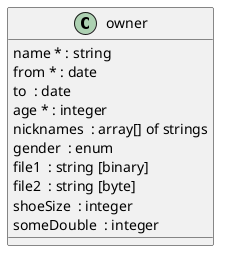 @startuml

class owner {
  name * : string
  from * : date
  to  : date
  age * : integer
  nicknames  : array[] of strings
  gender  : enum
  file1  : string [binary]
  file2  : string [byte]
  shoeSize  : integer
  someDouble  : integer

}
@enduml
